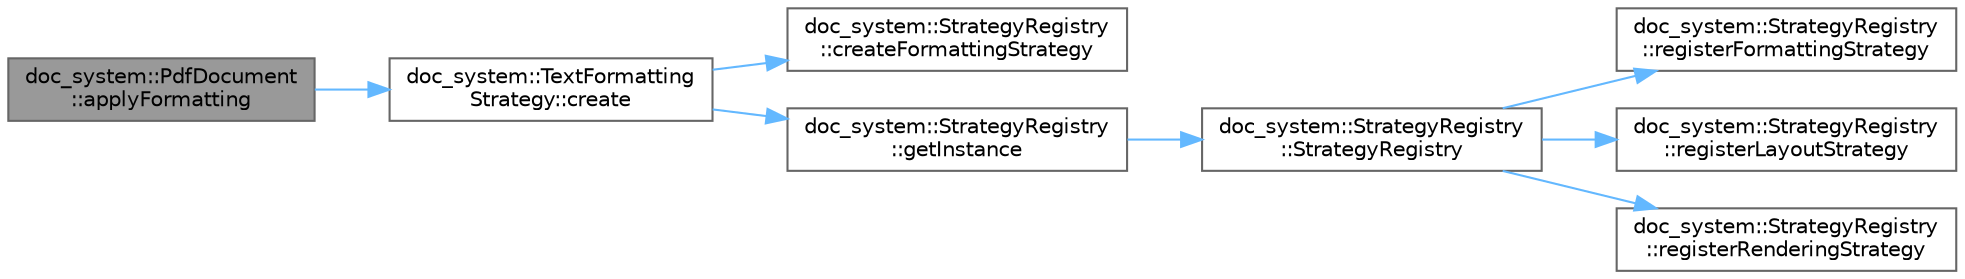 digraph "doc_system::PdfDocument::applyFormatting"
{
 // INTERACTIVE_SVG=YES
 // LATEX_PDF_SIZE
  bgcolor="transparent";
  edge [fontname=Helvetica,fontsize=10,labelfontname=Helvetica,labelfontsize=10];
  node [fontname=Helvetica,fontsize=10,shape=box,height=0.2,width=0.4];
  rankdir="LR";
  Node1 [id="Node000001",label="doc_system::PdfDocument\l::applyFormatting",height=0.2,width=0.4,color="gray40", fillcolor="grey60", style="filled", fontcolor="black",tooltip=" "];
  Node1 -> Node2 [id="edge1_Node000001_Node000002",color="steelblue1",style="solid",tooltip=" "];
  Node2 [id="Node000002",label="doc_system::TextFormatting\lStrategy::create",height=0.2,width=0.4,color="grey40", fillcolor="white", style="filled",URL="$classdoc__system_1_1_text_formatting_strategy.html#a91efd62b630d8a4cac97f68ca7253638",tooltip=" "];
  Node2 -> Node3 [id="edge2_Node000002_Node000003",color="steelblue1",style="solid",tooltip=" "];
  Node3 [id="Node000003",label="doc_system::StrategyRegistry\l::createFormattingStrategy",height=0.2,width=0.4,color="grey40", fillcolor="white", style="filled",URL="$classdoc__system_1_1_strategy_registry.html#a7171d7386ae7e805529f5d066b2c4558",tooltip=" "];
  Node2 -> Node4 [id="edge3_Node000002_Node000004",color="steelblue1",style="solid",tooltip=" "];
  Node4 [id="Node000004",label="doc_system::StrategyRegistry\l::getInstance",height=0.2,width=0.4,color="grey40", fillcolor="white", style="filled",URL="$classdoc__system_1_1_strategy_registry.html#acefba6a736ee047d13179c05a0e8c5e6",tooltip=" "];
  Node4 -> Node5 [id="edge4_Node000004_Node000005",color="steelblue1",style="solid",tooltip=" "];
  Node5 [id="Node000005",label="doc_system::StrategyRegistry\l::StrategyRegistry",height=0.2,width=0.4,color="grey40", fillcolor="white", style="filled",URL="$classdoc__system_1_1_strategy_registry.html#a0627411d22cdbb95101531a804999062",tooltip=" "];
  Node5 -> Node6 [id="edge5_Node000005_Node000006",color="steelblue1",style="solid",tooltip=" "];
  Node6 [id="Node000006",label="doc_system::StrategyRegistry\l::registerFormattingStrategy",height=0.2,width=0.4,color="grey40", fillcolor="white", style="filled",URL="$classdoc__system_1_1_strategy_registry.html#a7f74046f2d879349d1643029ea234daf",tooltip=" "];
  Node5 -> Node7 [id="edge6_Node000005_Node000007",color="steelblue1",style="solid",tooltip=" "];
  Node7 [id="Node000007",label="doc_system::StrategyRegistry\l::registerLayoutStrategy",height=0.2,width=0.4,color="grey40", fillcolor="white", style="filled",URL="$classdoc__system_1_1_strategy_registry.html#a263eb886285bf045bf7f2887f4423b30",tooltip=" "];
  Node5 -> Node8 [id="edge7_Node000005_Node000008",color="steelblue1",style="solid",tooltip=" "];
  Node8 [id="Node000008",label="doc_system::StrategyRegistry\l::registerRenderingStrategy",height=0.2,width=0.4,color="grey40", fillcolor="white", style="filled",URL="$classdoc__system_1_1_strategy_registry.html#a6941773e6ee9cffe9e6935c0b20da233",tooltip=" "];
}
